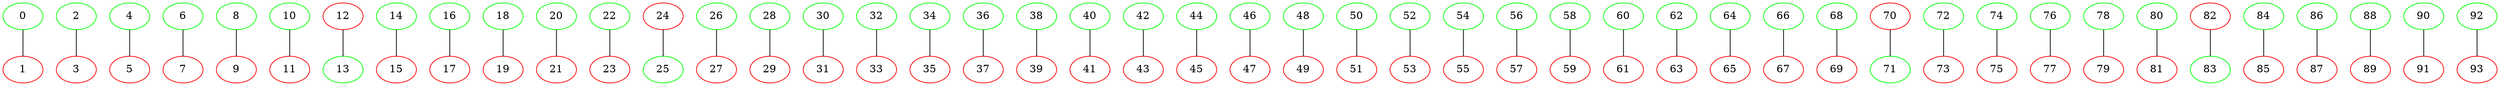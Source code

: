 graph G {
0[color="#00ff00"];
1[color="#ff0000"];
2[color="#00ff00"];
3[color="#ff0000"];
4[color="#00ff00"];
5[color="#ff0000"];
6[color="#00ff00"];
7[color="#ff0000"];
8[color="#00ff00"];
9[color="#ff0000"];
10[color="#00ff00"];
11[color="#ff0000"];
12[color="#ff0000"];
13[color="#00ff00"];
14[color="#00ff00"];
15[color="#ff0000"];
16[color="#00ff00"];
17[color="#ff0000"];
18[color="#00ff00"];
19[color="#ff0000"];
20[color="#00ff00"];
21[color="#ff0000"];
22[color="#00ff00"];
23[color="#ff0000"];
24[color="#ff0000"];
25[color="#00ff00"];
26[color="#00ff00"];
27[color="#ff0000"];
28[color="#00ff00"];
29[color="#ff0000"];
30[color="#00ff00"];
31[color="#ff0000"];
32[color="#00ff00"];
33[color="#ff0000"];
34[color="#00ff00"];
35[color="#ff0000"];
36[color="#00ff00"];
37[color="#ff0000"];
38[color="#00ff00"];
39[color="#ff0000"];
40[color="#00ff00"];
41[color="#ff0000"];
42[color="#00ff00"];
43[color="#ff0000"];
44[color="#00ff00"];
45[color="#ff0000"];
46[color="#00ff00"];
47[color="#ff0000"];
48[color="#00ff00"];
49[color="#ff0000"];
50[color="#00ff00"];
51[color="#ff0000"];
52[color="#00ff00"];
53[color="#ff0000"];
54[color="#00ff00"];
55[color="#ff0000"];
56[color="#00ff00"];
57[color="#ff0000"];
58[color="#00ff00"];
59[color="#ff0000"];
60[color="#00ff00"];
61[color="#ff0000"];
62[color="#00ff00"];
63[color="#ff0000"];
64[color="#00ff00"];
65[color="#ff0000"];
66[color="#00ff00"];
67[color="#ff0000"];
68[color="#00ff00"];
69[color="#ff0000"];
70[color="#ff0000"];
71[color="#00ff00"];
72[color="#00ff00"];
73[color="#ff0000"];
74[color="#00ff00"];
75[color="#ff0000"];
76[color="#00ff00"];
77[color="#ff0000"];
78[color="#00ff00"];
79[color="#ff0000"];
80[color="#00ff00"];
81[color="#ff0000"];
82[color="#ff0000"];
83[color="#00ff00"];
84[color="#00ff00"];
85[color="#ff0000"];
86[color="#00ff00"];
87[color="#ff0000"];
88[color="#00ff00"];
89[color="#ff0000"];
90[color="#00ff00"];
91[color="#ff0000"];
92[color="#00ff00"];
93[color="#ff0000"];
0--1 ;
2--3 ;
4--5 ;
6--7 ;
8--9 ;
10--11 ;
12--13 ;
14--15 ;
16--17 ;
18--19 ;
20--21 ;
22--23 ;
24--25 ;
26--27 ;
28--29 ;
30--31 ;
32--33 ;
34--35 ;
36--37 ;
38--39 ;
40--41 ;
42--43 ;
44--45 ;
46--47 ;
48--49 ;
50--51 ;
52--53 ;
54--55 ;
56--57 ;
58--59 ;
60--61 ;
62--63 ;
64--65 ;
66--67 ;
68--69 ;
70--71 ;
72--73 ;
74--75 ;
76--77 ;
78--79 ;
80--81 ;
82--83 ;
84--85 ;
86--87 ;
88--89 ;
90--91 ;
92--93 ;
}
